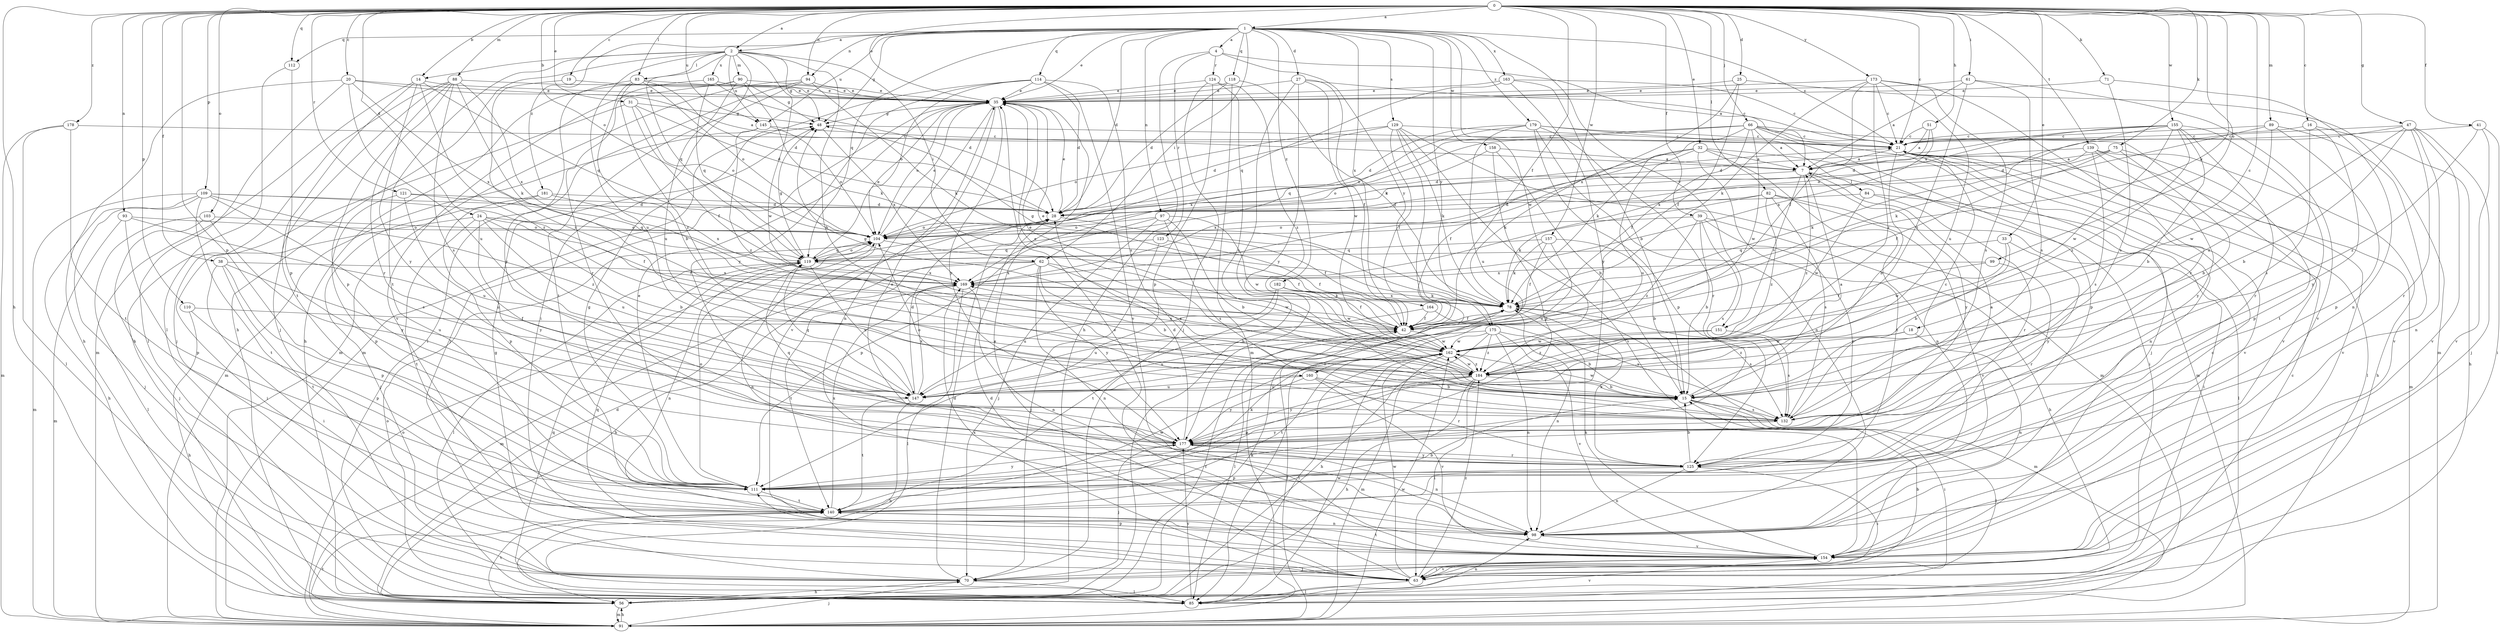 strict digraph  {
0;
1;
2;
4;
7;
14;
15;
16;
18;
19;
20;
21;
24;
25;
27;
28;
31;
32;
33;
35;
38;
39;
41;
42;
47;
48;
51;
56;
61;
62;
63;
66;
70;
71;
75;
78;
82;
83;
84;
85;
88;
89;
90;
91;
93;
94;
97;
98;
99;
103;
104;
109;
110;
111;
112;
114;
118;
119;
121;
123;
124;
125;
129;
132;
139;
140;
145;
147;
151;
154;
155;
157;
158;
160;
162;
163;
164;
165;
169;
173;
175;
177;
178;
179;
181;
182;
184;
0 -> 1  [label=a];
0 -> 2  [label=a];
0 -> 14  [label=b];
0 -> 16  [label=c];
0 -> 18  [label=c];
0 -> 19  [label=c];
0 -> 20  [label=c];
0 -> 21  [label=c];
0 -> 24  [label=d];
0 -> 25  [label=d];
0 -> 31  [label=e];
0 -> 32  [label=e];
0 -> 33  [label=e];
0 -> 35  [label=e];
0 -> 38  [label=f];
0 -> 39  [label=f];
0 -> 41  [label=f];
0 -> 42  [label=f];
0 -> 47  [label=g];
0 -> 51  [label=h];
0 -> 56  [label=h];
0 -> 61  [label=i];
0 -> 66  [label=j];
0 -> 71  [label=k];
0 -> 75  [label=k];
0 -> 78  [label=k];
0 -> 82  [label=l];
0 -> 83  [label=l];
0 -> 88  [label=m];
0 -> 89  [label=m];
0 -> 93  [label=n];
0 -> 94  [label=n];
0 -> 99  [label=o];
0 -> 103  [label=o];
0 -> 104  [label=o];
0 -> 109  [label=p];
0 -> 110  [label=p];
0 -> 111  [label=p];
0 -> 112  [label=q];
0 -> 121  [label=r];
0 -> 139  [label=t];
0 -> 145  [label=u];
0 -> 155  [label=w];
0 -> 157  [label=w];
0 -> 173  [label=y];
0 -> 178  [label=z];
1 -> 2  [label=a];
1 -> 4  [label=a];
1 -> 21  [label=c];
1 -> 27  [label=d];
1 -> 28  [label=d];
1 -> 35  [label=e];
1 -> 48  [label=g];
1 -> 62  [label=i];
1 -> 94  [label=n];
1 -> 97  [label=n];
1 -> 112  [label=q];
1 -> 114  [label=q];
1 -> 118  [label=q];
1 -> 119  [label=q];
1 -> 129  [label=s];
1 -> 145  [label=u];
1 -> 151  [label=v];
1 -> 158  [label=w];
1 -> 160  [label=w];
1 -> 163  [label=x];
1 -> 164  [label=x];
1 -> 175  [label=y];
1 -> 179  [label=z];
1 -> 181  [label=z];
1 -> 182  [label=z];
2 -> 14  [label=b];
2 -> 15  [label=b];
2 -> 48  [label=g];
2 -> 56  [label=h];
2 -> 62  [label=i];
2 -> 63  [label=i];
2 -> 83  [label=l];
2 -> 90  [label=m];
2 -> 119  [label=q];
2 -> 140  [label=t];
2 -> 145  [label=u];
2 -> 147  [label=u];
2 -> 160  [label=w];
2 -> 165  [label=x];
4 -> 7  [label=a];
4 -> 56  [label=h];
4 -> 123  [label=r];
4 -> 124  [label=r];
4 -> 175  [label=y];
7 -> 84  [label=l];
7 -> 151  [label=v];
7 -> 169  [label=x];
7 -> 177  [label=y];
7 -> 184  [label=z];
14 -> 35  [label=e];
14 -> 91  [label=m];
14 -> 119  [label=q];
14 -> 140  [label=t];
14 -> 177  [label=y];
14 -> 184  [label=z];
15 -> 7  [label=a];
15 -> 63  [label=i];
15 -> 85  [label=l];
15 -> 132  [label=s];
15 -> 162  [label=w];
16 -> 21  [label=c];
16 -> 56  [label=h];
16 -> 132  [label=s];
16 -> 177  [label=y];
18 -> 98  [label=n];
18 -> 162  [label=w];
18 -> 184  [label=z];
19 -> 35  [label=e];
19 -> 184  [label=z];
20 -> 7  [label=a];
20 -> 35  [label=e];
20 -> 56  [label=h];
20 -> 85  [label=l];
20 -> 147  [label=u];
20 -> 169  [label=x];
21 -> 7  [label=a];
21 -> 15  [label=b];
21 -> 85  [label=l];
21 -> 91  [label=m];
21 -> 98  [label=n];
21 -> 154  [label=v];
24 -> 15  [label=b];
24 -> 42  [label=f];
24 -> 63  [label=i];
24 -> 104  [label=o];
24 -> 140  [label=t];
24 -> 147  [label=u];
24 -> 177  [label=y];
25 -> 35  [label=e];
25 -> 42  [label=f];
25 -> 91  [label=m];
25 -> 169  [label=x];
27 -> 21  [label=c];
27 -> 35  [label=e];
27 -> 42  [label=f];
27 -> 56  [label=h];
27 -> 162  [label=w];
27 -> 177  [label=y];
28 -> 35  [label=e];
28 -> 42  [label=f];
28 -> 104  [label=o];
31 -> 28  [label=d];
31 -> 42  [label=f];
31 -> 48  [label=g];
31 -> 70  [label=j];
31 -> 104  [label=o];
32 -> 7  [label=a];
32 -> 42  [label=f];
32 -> 63  [label=i];
32 -> 78  [label=k];
32 -> 98  [label=n];
32 -> 140  [label=t];
32 -> 147  [label=u];
33 -> 15  [label=b];
33 -> 119  [label=q];
33 -> 162  [label=w];
33 -> 177  [label=y];
35 -> 48  [label=g];
35 -> 70  [label=j];
35 -> 98  [label=n];
35 -> 104  [label=o];
35 -> 154  [label=v];
35 -> 177  [label=y];
38 -> 63  [label=i];
38 -> 111  [label=p];
38 -> 140  [label=t];
38 -> 147  [label=u];
38 -> 169  [label=x];
39 -> 15  [label=b];
39 -> 56  [label=h];
39 -> 104  [label=o];
39 -> 125  [label=r];
39 -> 132  [label=s];
39 -> 184  [label=z];
41 -> 21  [label=c];
41 -> 63  [label=i];
41 -> 154  [label=v];
41 -> 184  [label=z];
42 -> 35  [label=e];
42 -> 85  [label=l];
42 -> 162  [label=w];
47 -> 15  [label=b];
47 -> 21  [label=c];
47 -> 28  [label=d];
47 -> 70  [label=j];
47 -> 98  [label=n];
47 -> 125  [label=r];
47 -> 154  [label=v];
47 -> 184  [label=z];
48 -> 21  [label=c];
48 -> 169  [label=x];
51 -> 7  [label=a];
51 -> 21  [label=c];
51 -> 28  [label=d];
51 -> 169  [label=x];
56 -> 21  [label=c];
56 -> 28  [label=d];
56 -> 42  [label=f];
56 -> 78  [label=k];
56 -> 91  [label=m];
56 -> 140  [label=t];
61 -> 7  [label=a];
61 -> 35  [label=e];
61 -> 132  [label=s];
61 -> 154  [label=v];
61 -> 184  [label=z];
62 -> 15  [label=b];
62 -> 56  [label=h];
62 -> 91  [label=m];
62 -> 98  [label=n];
62 -> 162  [label=w];
62 -> 169  [label=x];
62 -> 177  [label=y];
62 -> 184  [label=z];
63 -> 15  [label=b];
63 -> 28  [label=d];
63 -> 35  [label=e];
63 -> 48  [label=g];
63 -> 85  [label=l];
63 -> 154  [label=v];
63 -> 162  [label=w];
63 -> 169  [label=x];
63 -> 184  [label=z];
66 -> 7  [label=a];
66 -> 21  [label=c];
66 -> 42  [label=f];
66 -> 70  [label=j];
66 -> 78  [label=k];
66 -> 104  [label=o];
66 -> 111  [label=p];
66 -> 119  [label=q];
66 -> 154  [label=v];
66 -> 162  [label=w];
70 -> 28  [label=d];
70 -> 56  [label=h];
70 -> 85  [label=l];
71 -> 35  [label=e];
71 -> 98  [label=n];
71 -> 132  [label=s];
75 -> 7  [label=a];
75 -> 15  [label=b];
75 -> 42  [label=f];
75 -> 78  [label=k];
75 -> 111  [label=p];
78 -> 42  [label=f];
78 -> 48  [label=g];
78 -> 91  [label=m];
78 -> 98  [label=n];
78 -> 132  [label=s];
78 -> 169  [label=x];
82 -> 28  [label=d];
82 -> 78  [label=k];
82 -> 85  [label=l];
82 -> 132  [label=s];
82 -> 154  [label=v];
82 -> 184  [label=z];
83 -> 15  [label=b];
83 -> 28  [label=d];
83 -> 35  [label=e];
83 -> 104  [label=o];
83 -> 177  [label=y];
83 -> 184  [label=z];
84 -> 28  [label=d];
84 -> 63  [label=i];
84 -> 125  [label=r];
84 -> 162  [label=w];
85 -> 98  [label=n];
85 -> 104  [label=o];
85 -> 119  [label=q];
85 -> 154  [label=v];
85 -> 162  [label=w];
85 -> 177  [label=y];
88 -> 35  [label=e];
88 -> 56  [label=h];
88 -> 70  [label=j];
88 -> 78  [label=k];
88 -> 111  [label=p];
88 -> 125  [label=r];
88 -> 132  [label=s];
88 -> 169  [label=x];
89 -> 21  [label=c];
89 -> 78  [label=k];
89 -> 111  [label=p];
89 -> 154  [label=v];
89 -> 162  [label=w];
90 -> 35  [label=e];
90 -> 48  [label=g];
90 -> 56  [label=h];
90 -> 78  [label=k];
90 -> 147  [label=u];
90 -> 154  [label=v];
91 -> 42  [label=f];
91 -> 56  [label=h];
91 -> 70  [label=j];
91 -> 104  [label=o];
91 -> 140  [label=t];
91 -> 162  [label=w];
93 -> 91  [label=m];
93 -> 104  [label=o];
93 -> 111  [label=p];
93 -> 147  [label=u];
94 -> 35  [label=e];
94 -> 78  [label=k];
94 -> 85  [label=l];
94 -> 91  [label=m];
94 -> 140  [label=t];
97 -> 15  [label=b];
97 -> 70  [label=j];
97 -> 104  [label=o];
97 -> 111  [label=p];
97 -> 132  [label=s];
97 -> 162  [label=w];
98 -> 154  [label=v];
99 -> 42  [label=f];
99 -> 125  [label=r];
99 -> 169  [label=x];
103 -> 70  [label=j];
103 -> 85  [label=l];
103 -> 104  [label=o];
103 -> 177  [label=y];
104 -> 21  [label=c];
104 -> 35  [label=e];
104 -> 42  [label=f];
104 -> 98  [label=n];
104 -> 119  [label=q];
109 -> 28  [label=d];
109 -> 42  [label=f];
109 -> 56  [label=h];
109 -> 70  [label=j];
109 -> 91  [label=m];
109 -> 132  [label=s];
109 -> 140  [label=t];
109 -> 184  [label=z];
110 -> 42  [label=f];
110 -> 56  [label=h];
110 -> 111  [label=p];
111 -> 35  [label=e];
111 -> 48  [label=g];
111 -> 104  [label=o];
111 -> 140  [label=t];
111 -> 177  [label=y];
112 -> 85  [label=l];
112 -> 111  [label=p];
114 -> 28  [label=d];
114 -> 35  [label=e];
114 -> 91  [label=m];
114 -> 104  [label=o];
114 -> 132  [label=s];
114 -> 154  [label=v];
114 -> 177  [label=y];
118 -> 28  [label=d];
118 -> 35  [label=e];
118 -> 78  [label=k];
118 -> 91  [label=m];
119 -> 35  [label=e];
119 -> 48  [label=g];
119 -> 85  [label=l];
119 -> 98  [label=n];
119 -> 104  [label=o];
119 -> 147  [label=u];
119 -> 169  [label=x];
121 -> 28  [label=d];
121 -> 111  [label=p];
121 -> 119  [label=q];
121 -> 147  [label=u];
123 -> 42  [label=f];
123 -> 70  [label=j];
123 -> 119  [label=q];
124 -> 35  [label=e];
124 -> 70  [label=j];
124 -> 111  [label=p];
124 -> 132  [label=s];
124 -> 184  [label=z];
125 -> 15  [label=b];
125 -> 35  [label=e];
125 -> 63  [label=i];
125 -> 78  [label=k];
125 -> 98  [label=n];
125 -> 111  [label=p];
125 -> 177  [label=y];
129 -> 21  [label=c];
129 -> 28  [label=d];
129 -> 42  [label=f];
129 -> 78  [label=k];
129 -> 85  [label=l];
129 -> 91  [label=m];
129 -> 104  [label=o];
129 -> 154  [label=v];
132 -> 21  [label=c];
132 -> 104  [label=o];
132 -> 177  [label=y];
139 -> 7  [label=a];
139 -> 28  [label=d];
139 -> 56  [label=h];
139 -> 132  [label=s];
139 -> 154  [label=v];
139 -> 177  [label=y];
140 -> 15  [label=b];
140 -> 78  [label=k];
140 -> 98  [label=n];
140 -> 162  [label=w];
140 -> 169  [label=x];
145 -> 21  [label=c];
145 -> 91  [label=m];
145 -> 104  [label=o];
145 -> 184  [label=z];
147 -> 28  [label=d];
147 -> 56  [label=h];
147 -> 119  [label=q];
147 -> 140  [label=t];
147 -> 169  [label=x];
151 -> 132  [label=s];
151 -> 162  [label=w];
151 -> 184  [label=z];
154 -> 21  [label=c];
154 -> 35  [label=e];
154 -> 63  [label=i];
154 -> 70  [label=j];
154 -> 78  [label=k];
154 -> 111  [label=p];
154 -> 119  [label=q];
154 -> 140  [label=t];
155 -> 15  [label=b];
155 -> 21  [label=c];
155 -> 28  [label=d];
155 -> 104  [label=o];
155 -> 125  [label=r];
155 -> 140  [label=t];
155 -> 162  [label=w];
155 -> 169  [label=x];
155 -> 184  [label=z];
157 -> 15  [label=b];
157 -> 42  [label=f];
157 -> 78  [label=k];
157 -> 119  [label=q];
157 -> 147  [label=u];
158 -> 7  [label=a];
158 -> 15  [label=b];
158 -> 104  [label=o];
158 -> 111  [label=p];
160 -> 15  [label=b];
160 -> 125  [label=r];
160 -> 147  [label=u];
160 -> 154  [label=v];
160 -> 177  [label=y];
162 -> 35  [label=e];
162 -> 48  [label=g];
162 -> 85  [label=l];
162 -> 91  [label=m];
162 -> 140  [label=t];
162 -> 169  [label=x];
162 -> 184  [label=z];
163 -> 15  [label=b];
163 -> 21  [label=c];
163 -> 35  [label=e];
163 -> 119  [label=q];
163 -> 177  [label=y];
164 -> 42  [label=f];
164 -> 132  [label=s];
164 -> 147  [label=u];
165 -> 28  [label=d];
165 -> 35  [label=e];
165 -> 119  [label=q];
165 -> 125  [label=r];
169 -> 78  [label=k];
169 -> 85  [label=l];
169 -> 98  [label=n];
169 -> 140  [label=t];
173 -> 21  [label=c];
173 -> 35  [label=e];
173 -> 42  [label=f];
173 -> 78  [label=k];
173 -> 125  [label=r];
173 -> 132  [label=s];
173 -> 147  [label=u];
173 -> 184  [label=z];
175 -> 15  [label=b];
175 -> 56  [label=h];
175 -> 98  [label=n];
175 -> 147  [label=u];
175 -> 154  [label=v];
175 -> 162  [label=w];
175 -> 184  [label=z];
177 -> 7  [label=a];
177 -> 28  [label=d];
177 -> 70  [label=j];
177 -> 98  [label=n];
177 -> 119  [label=q];
177 -> 125  [label=r];
178 -> 21  [label=c];
178 -> 85  [label=l];
178 -> 91  [label=m];
178 -> 140  [label=t];
179 -> 21  [label=c];
179 -> 28  [label=d];
179 -> 91  [label=m];
179 -> 98  [label=n];
179 -> 111  [label=p];
179 -> 125  [label=r];
179 -> 147  [label=u];
179 -> 169  [label=x];
181 -> 28  [label=d];
181 -> 70  [label=j];
181 -> 111  [label=p];
181 -> 169  [label=x];
182 -> 42  [label=f];
182 -> 78  [label=k];
182 -> 140  [label=t];
182 -> 147  [label=u];
182 -> 162  [label=w];
184 -> 15  [label=b];
184 -> 35  [label=e];
184 -> 56  [label=h];
184 -> 63  [label=i];
184 -> 111  [label=p];
184 -> 147  [label=u];
184 -> 162  [label=w];
184 -> 177  [label=y];
}
